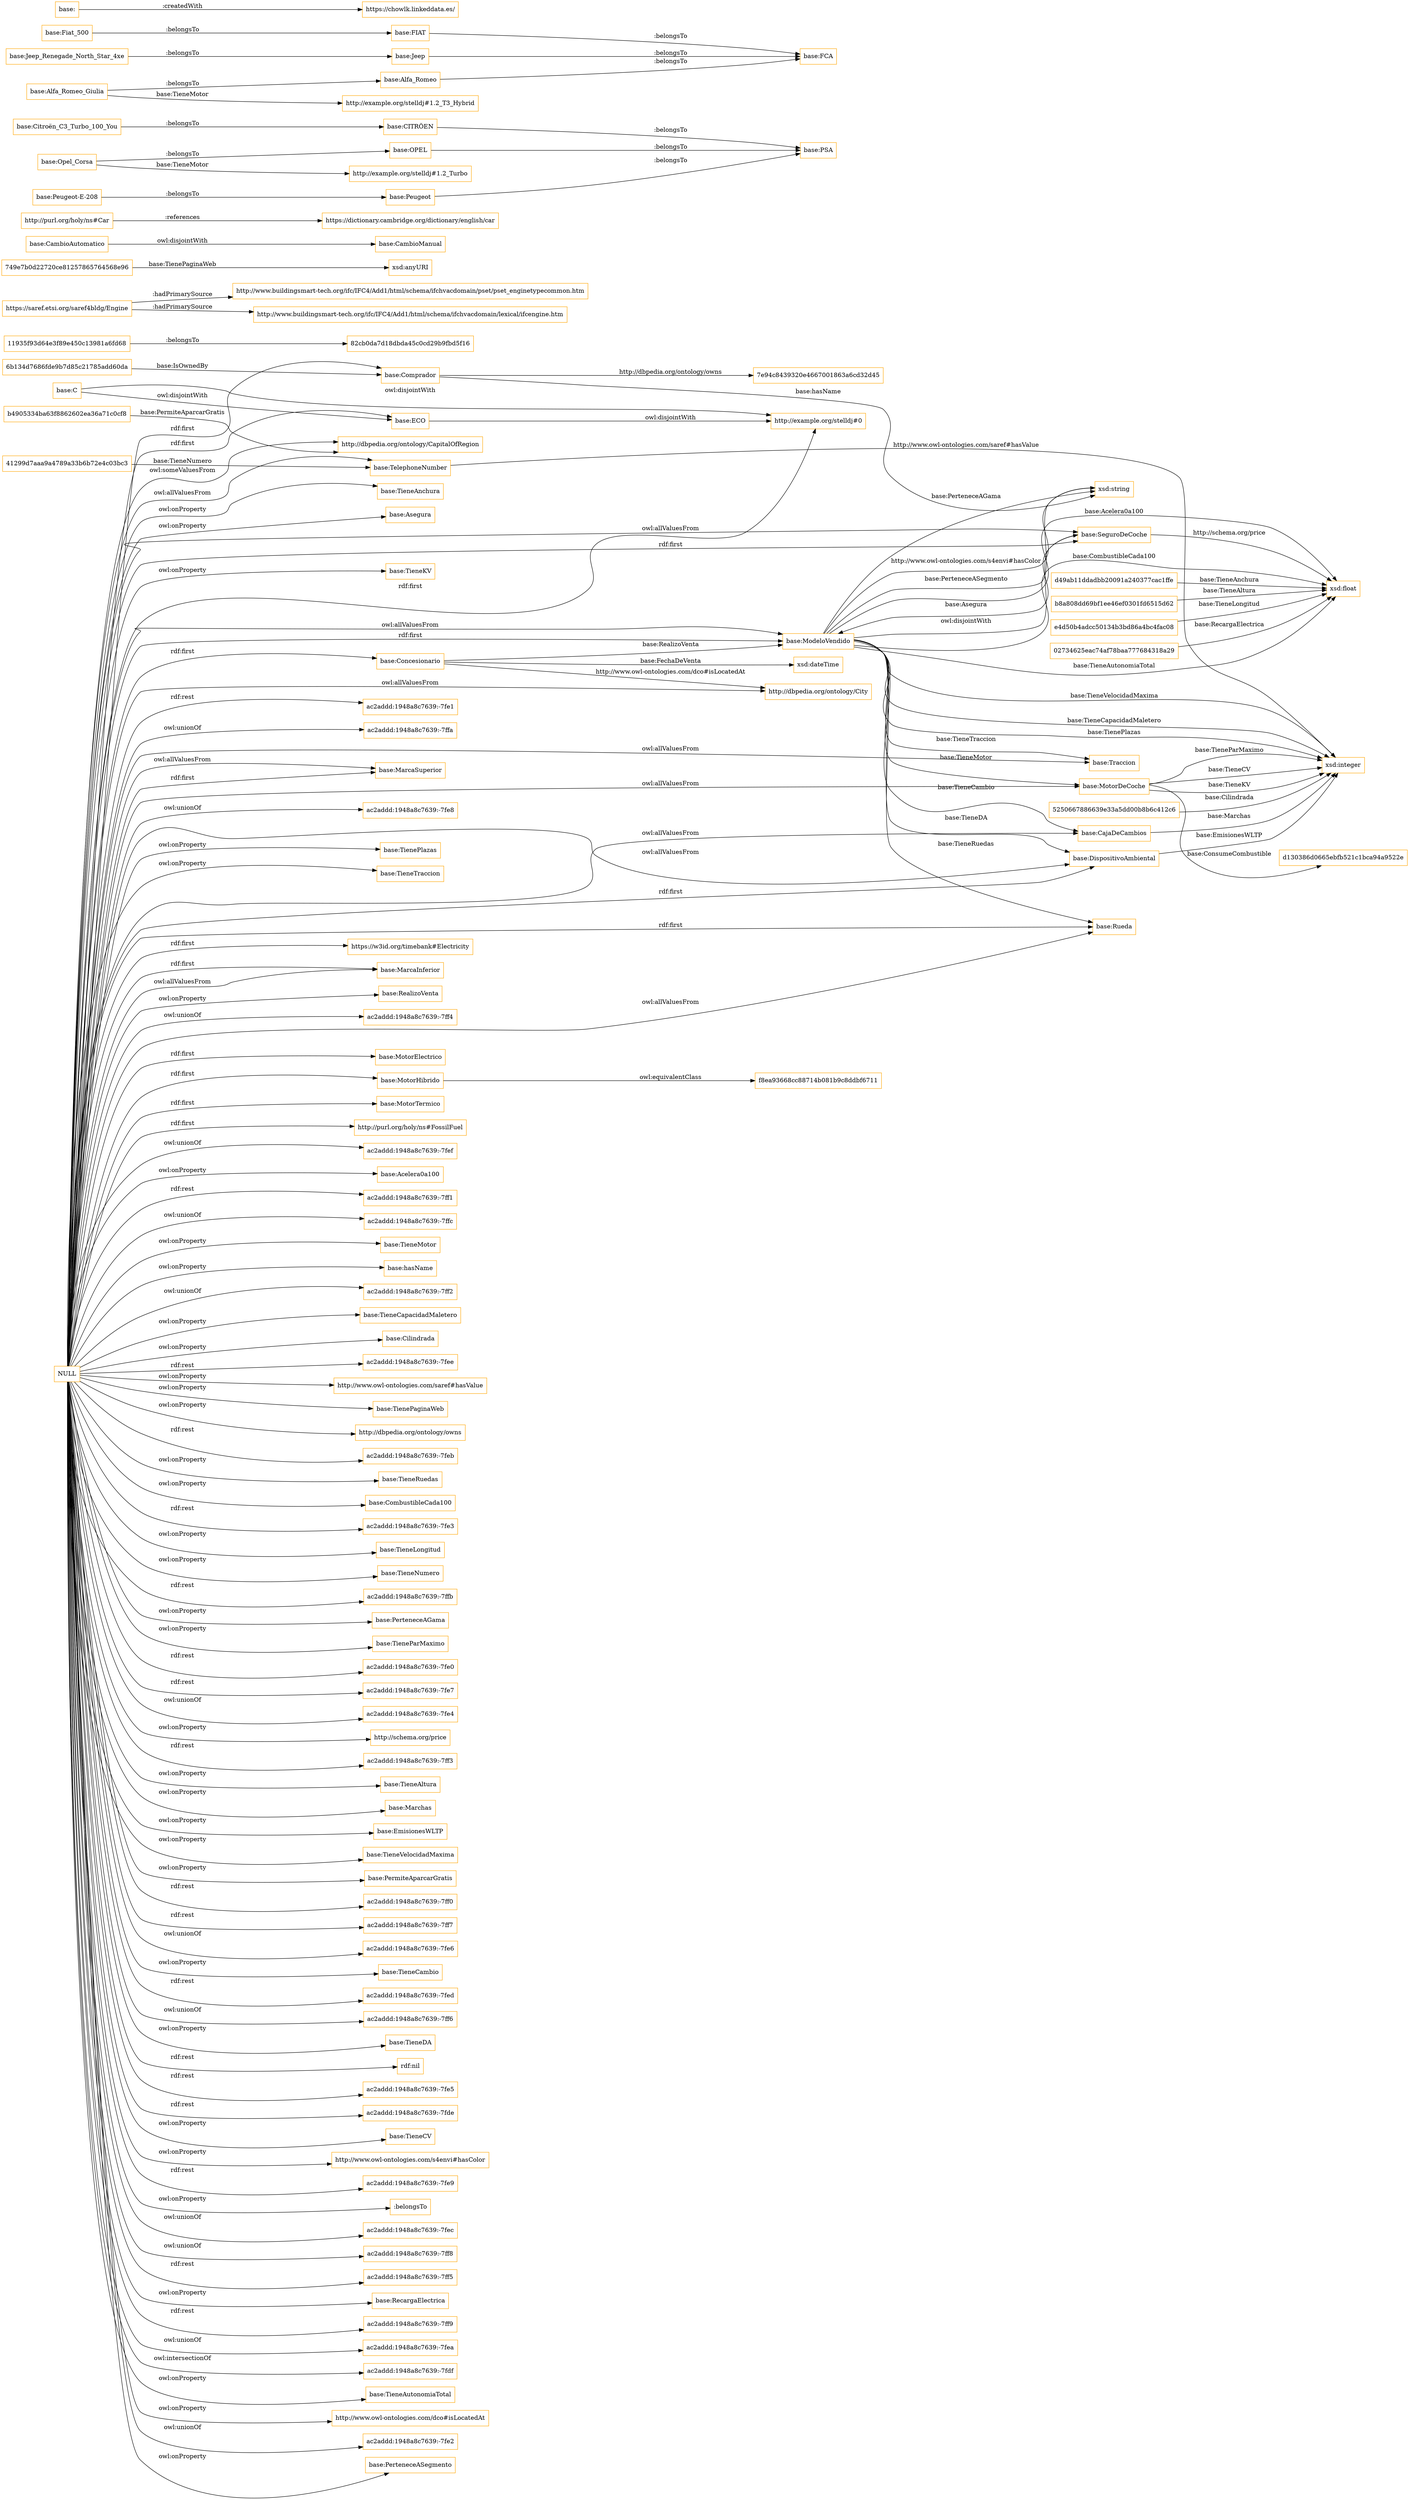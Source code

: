 digraph ar2dtool_diagram { 
rankdir=LR;
size="1501"
node [shape = rectangle, color="orange"]; "base:Traccion" "6b134d7686fde9b7d85c21785add60da" "d49ab11ddadbb20091a240377cac1ffe" "base:SeguroDeCoche" "b8a808dd69bf1ee46ef0301fd6515d62" "base:MarcaSuperior" "http://dbpedia.org/ontology/CapitalOfRegion" "11935f93d64e3f89e450c13981a6fd68" "base:DispositivoAmbiental" "41299d7aaa9a4789a33b6b72e4c03bc3" "https://saref.etsi.org/saref4bldg/Engine" "d130386d0665ebfb521c1bca94a9522e" "base:TelephoneNumber" "base:Comprador" "f8ea93668cc88714b081b9c8ddbf6711" "base:MotorDeCoche" "749e7b0d22720ce81257865764568e96" "base:Rueda" "base:Concesionario" "base:CambioManual" "b4905334ba63f8862602ea36a71c0cf8" "https://w3id.org/timebank#Electricity" "base:CajaDeCambios" "base:MarcaInferior" "base:CambioAutomatico" "http://dbpedia.org/ontology/City" "base:C" "base:ECO" "http://purl.org/holy/ns#Car" "base:ModeloVendido" "base:MotorElectrico" "base:MotorHibrido" "7e94c8439320e4667001863a6cd32d45" "82cb0da7d18dbda45c0cd29b9fbd5f16" "http://example.org/stelldj#0" "5250667886639e33a5dd00b8b6c412c6" "e4d50b4adcc50134b3bd86a4bc4fac08" "base:MotorTermico" "http://purl.org/holy/ns#FossilFuel" "02734625eac74af78baa777684318a29" ; /*classes style*/
	"base:C" -> "http://example.org/stelldj#0" [ label = "owl:disjointWith" ];
	"base:C" -> "base:ECO" [ label = "owl:disjointWith" ];
	"base:Citroën_C3_Turbo_100_You" -> "base:CITRÖEN" [ label = ":belongsTo" ];
	"base:Fiat_500" -> "base:FIAT" [ label = ":belongsTo" ];
	"base:Jeep_Renegade_North_Star_4xe" -> "base:Jeep" [ label = ":belongsTo" ];
	"http://purl.org/holy/ns#Car" -> "https://dictionary.cambridge.org/dictionary/english/car" [ label = ":references" ];
	"base:Opel_Corsa" -> "base:OPEL" [ label = ":belongsTo" ];
	"base:Opel_Corsa" -> "http://example.org/stelldj#1.2_Turbo" [ label = "base:TieneMotor" ];
	"base:Alfa_Romeo_Giulia" -> "base:Alfa_Romeo" [ label = ":belongsTo" ];
	"base:Alfa_Romeo_Giulia" -> "http://example.org/stelldj#1.2_T3_Hybrid" [ label = "base:TieneMotor" ];
	"base:CITRÖEN" -> "base:PSA" [ label = ":belongsTo" ];
	"base:FIAT" -> "base:FCA" [ label = ":belongsTo" ];
	"base:CambioAutomatico" -> "base:CambioManual" [ label = "owl:disjointWith" ];
	"NULL" -> "ac2addd:1948a8c7639:-7fef" [ label = "owl:unionOf" ];
	"NULL" -> "base:Traccion" [ label = "owl:allValuesFrom" ];
	"NULL" -> "base:Acelera0a100" [ label = "owl:onProperty" ];
	"NULL" -> "ac2addd:1948a8c7639:-7ff1" [ label = "rdf:rest" ];
	"NULL" -> "base:MarcaInferior" [ label = "owl:allValuesFrom" ];
	"NULL" -> "ac2addd:1948a8c7639:-7ffc" [ label = "owl:unionOf" ];
	"NULL" -> "base:TieneMotor" [ label = "owl:onProperty" ];
	"NULL" -> "base:hasName" [ label = "owl:onProperty" ];
	"NULL" -> "ac2addd:1948a8c7639:-7ff2" [ label = "owl:unionOf" ];
	"NULL" -> "base:Comprador" [ label = "rdf:first" ];
	"NULL" -> "base:TieneCapacidadMaletero" [ label = "owl:onProperty" ];
	"NULL" -> "base:Cilindrada" [ label = "owl:onProperty" ];
	"NULL" -> "ac2addd:1948a8c7639:-7fee" [ label = "rdf:rest" ];
	"NULL" -> "base:MotorTermico" [ label = "rdf:first" ];
	"NULL" -> "http://www.owl-ontologies.com/saref#hasValue" [ label = "owl:onProperty" ];
	"NULL" -> "base:TienePaginaWeb" [ label = "owl:onProperty" ];
	"NULL" -> "http://dbpedia.org/ontology/owns" [ label = "owl:onProperty" ];
	"NULL" -> "ac2addd:1948a8c7639:-7feb" [ label = "rdf:rest" ];
	"NULL" -> "base:TieneRuedas" [ label = "owl:onProperty" ];
	"NULL" -> "base:CombustibleCada100" [ label = "owl:onProperty" ];
	"NULL" -> "ac2addd:1948a8c7639:-7fe3" [ label = "rdf:rest" ];
	"NULL" -> "base:TieneLongitud" [ label = "owl:onProperty" ];
	"NULL" -> "base:TieneNumero" [ label = "owl:onProperty" ];
	"NULL" -> "http://example.org/stelldj#0" [ label = "rdf:first" ];
	"NULL" -> "ac2addd:1948a8c7639:-7ffb" [ label = "rdf:rest" ];
	"NULL" -> "base:ModeloVendido" [ label = "owl:allValuesFrom" ];
	"NULL" -> "base:PerteneceAGama" [ label = "owl:onProperty" ];
	"NULL" -> "base:TieneParMaximo" [ label = "owl:onProperty" ];
	"NULL" -> "ac2addd:1948a8c7639:-7fe0" [ label = "rdf:rest" ];
	"NULL" -> "ac2addd:1948a8c7639:-7fe7" [ label = "rdf:rest" ];
	"NULL" -> "ac2addd:1948a8c7639:-7fe4" [ label = "owl:unionOf" ];
	"NULL" -> "http://schema.org/price" [ label = "owl:onProperty" ];
	"NULL" -> "ac2addd:1948a8c7639:-7ff3" [ label = "rdf:rest" ];
	"NULL" -> "base:TieneAltura" [ label = "owl:onProperty" ];
	"NULL" -> "base:Marchas" [ label = "owl:onProperty" ];
	"NULL" -> "base:EmisionesWLTP" [ label = "owl:onProperty" ];
	"NULL" -> "base:TieneVelocidadMaxima" [ label = "owl:onProperty" ];
	"NULL" -> "base:PermiteAparcarGratis" [ label = "owl:onProperty" ];
	"NULL" -> "ac2addd:1948a8c7639:-7ff0" [ label = "rdf:rest" ];
	"NULL" -> "ac2addd:1948a8c7639:-7ff7" [ label = "rdf:rest" ];
	"NULL" -> "base:ModeloVendido" [ label = "rdf:first" ];
	"NULL" -> "base:Rueda" [ label = "owl:allValuesFrom" ];
	"NULL" -> "base:CajaDeCambios" [ label = "owl:allValuesFrom" ];
	"NULL" -> "ac2addd:1948a8c7639:-7fe6" [ label = "owl:unionOf" ];
	"NULL" -> "base:TieneCambio" [ label = "owl:onProperty" ];
	"NULL" -> "ac2addd:1948a8c7639:-7fed" [ label = "rdf:rest" ];
	"NULL" -> "ac2addd:1948a8c7639:-7ff6" [ label = "owl:unionOf" ];
	"NULL" -> "https://w3id.org/timebank#Electricity" [ label = "rdf:first" ];
	"NULL" -> "base:TieneDA" [ label = "owl:onProperty" ];
	"NULL" -> "rdf:nil" [ label = "rdf:rest" ];
	"NULL" -> "ac2addd:1948a8c7639:-7fe5" [ label = "rdf:rest" ];
	"NULL" -> "base:DispositivoAmbiental" [ label = "owl:allValuesFrom" ];
	"NULL" -> "ac2addd:1948a8c7639:-7fde" [ label = "rdf:rest" ];
	"NULL" -> "base:DispositivoAmbiental" [ label = "rdf:first" ];
	"NULL" -> "base:TieneCV" [ label = "owl:onProperty" ];
	"NULL" -> "http://purl.org/holy/ns#FossilFuel" [ label = "rdf:first" ];
	"NULL" -> "http://www.owl-ontologies.com/s4envi#hasColor" [ label = "owl:onProperty" ];
	"NULL" -> "base:MarcaSuperior" [ label = "rdf:first" ];
	"NULL" -> "ac2addd:1948a8c7639:-7fe9" [ label = "rdf:rest" ];
	"NULL" -> ":belongsTo" [ label = "owl:onProperty" ];
	"NULL" -> "ac2addd:1948a8c7639:-7fec" [ label = "owl:unionOf" ];
	"NULL" -> "ac2addd:1948a8c7639:-7ff8" [ label = "owl:unionOf" ];
	"NULL" -> "ac2addd:1948a8c7639:-7ff5" [ label = "rdf:rest" ];
	"NULL" -> "base:SeguroDeCoche" [ label = "owl:allValuesFrom" ];
	"NULL" -> "base:SeguroDeCoche" [ label = "rdf:first" ];
	"NULL" -> "base:Concesionario" [ label = "rdf:first" ];
	"NULL" -> "base:MotorElectrico" [ label = "rdf:first" ];
	"NULL" -> "base:RecargaElectrica" [ label = "owl:onProperty" ];
	"NULL" -> "base:Rueda" [ label = "rdf:first" ];
	"NULL" -> "ac2addd:1948a8c7639:-7ff9" [ label = "rdf:rest" ];
	"NULL" -> "ac2addd:1948a8c7639:-7fea" [ label = "owl:unionOf" ];
	"NULL" -> "ac2addd:1948a8c7639:-7fdf" [ label = "owl:intersectionOf" ];
	"NULL" -> "base:ECO" [ label = "rdf:first" ];
	"NULL" -> "base:TieneAutonomiaTotal" [ label = "owl:onProperty" ];
	"NULL" -> "http://www.owl-ontologies.com/dco#isLocatedAt" [ label = "owl:onProperty" ];
	"NULL" -> "base:MarcaInferior" [ label = "rdf:first" ];
	"NULL" -> "ac2addd:1948a8c7639:-7fe2" [ label = "owl:unionOf" ];
	"NULL" -> "http://dbpedia.org/ontology/CapitalOfRegion" [ label = "owl:someValuesFrom" ];
	"NULL" -> "base:MotorHibrido" [ label = "rdf:first" ];
	"NULL" -> "base:PerteneceASegmento" [ label = "owl:onProperty" ];
	"NULL" -> "base:TieneAnchura" [ label = "owl:onProperty" ];
	"NULL" -> "base:TelephoneNumber" [ label = "owl:allValuesFrom" ];
	"NULL" -> "base:MotorDeCoche" [ label = "owl:allValuesFrom" ];
	"NULL" -> "base:Asegura" [ label = "owl:onProperty" ];
	"NULL" -> "base:MarcaSuperior" [ label = "owl:allValuesFrom" ];
	"NULL" -> "http://dbpedia.org/ontology/City" [ label = "owl:allValuesFrom" ];
	"NULL" -> "base:TieneKV" [ label = "owl:onProperty" ];
	"NULL" -> "ac2addd:1948a8c7639:-7fe1" [ label = "rdf:rest" ];
	"NULL" -> "ac2addd:1948a8c7639:-7ffa" [ label = "owl:unionOf" ];
	"NULL" -> "ac2addd:1948a8c7639:-7fe8" [ label = "owl:unionOf" ];
	"NULL" -> "base:TienePlazas" [ label = "owl:onProperty" ];
	"NULL" -> "base:TieneTraccion" [ label = "owl:onProperty" ];
	"NULL" -> "base:RealizoVenta" [ label = "owl:onProperty" ];
	"NULL" -> "ac2addd:1948a8c7639:-7ff4" [ label = "owl:unionOf" ];
	"base:Alfa_Romeo" -> "base:FCA" [ label = ":belongsTo" ];
	"base:Peugeot" -> "base:PSA" [ label = ":belongsTo" ];
	"base:Jeep" -> "base:FCA" [ label = ":belongsTo" ];
	"base:OPEL" -> "base:PSA" [ label = ":belongsTo" ];
	"base:MotorHibrido" -> "f8ea93668cc88714b081b9c8ddbf6711" [ label = "owl:equivalentClass" ];
	"base:Peugeot-E-208" -> "base:Peugeot" [ label = ":belongsTo" ];
	"https://saref.etsi.org/saref4bldg/Engine" -> "http://www.buildingsmart-tech.org/ifc/IFC4/Add1/html/schema/ifchvacdomain/pset/pset_enginetypecommon.htm" [ label = ":hadPrimarySource" ];
	"https://saref.etsi.org/saref4bldg/Engine" -> "http://www.buildingsmart-tech.org/ifc/IFC4/Add1/html/schema/ifchvacdomain/lexical/ifcengine.htm" [ label = ":hadPrimarySource" ];
	"base:ECO" -> "http://example.org/stelldj#0" [ label = "owl:disjointWith" ];
	"base:ModeloVendido" -> "base:SeguroDeCoche" [ label = "owl:disjointWith" ];
	"base:" -> "https://chowlk.linkeddata.es/" [ label = ":createdWith" ];
	"6b134d7686fde9b7d85c21785add60da" -> "base:Comprador" [ label = "base:IsOwnedBy" ];
	"base:Comprador" -> "xsd:string" [ label = "base:hasName" ];
	"base:Concesionario" -> "xsd:dateTime" [ label = "base:FechaDeVenta" ];
	"41299d7aaa9a4789a33b6b72e4c03bc3" -> "base:TelephoneNumber" [ label = "base:TieneNumero" ];
	"base:ModeloVendido" -> "base:Traccion" [ label = "base:TieneTraccion" ];
	"749e7b0d22720ce81257865764568e96" -> "xsd:anyURI" [ label = "base:TienePaginaWeb" ];
	"e4d50b4adcc50134b3bd86a4bc4fac08" -> "xsd:float" [ label = "base:TieneLongitud" ];
	"b8a808dd69bf1ee46ef0301fd6515d62" -> "xsd:float" [ label = "base:TieneAltura" ];
	"base:ModeloVendido" -> "xsd:float" [ label = "base:Acelera0a100" ];
	"base:MotorDeCoche" -> "xsd:integer" [ label = "base:TieneCV" ];
	"base:TelephoneNumber" -> "xsd:integer" [ label = "http://www.owl-ontologies.com/saref#hasValue" ];
	"base:ModeloVendido" -> "base:Rueda" [ label = "base:TieneRuedas" ];
	"base:MotorDeCoche" -> "d130386d0665ebfb521c1bca94a9522e" [ label = "base:ConsumeCombustible" ];
	"base:Concesionario" -> "base:ModeloVendido" [ label = "base:RealizoVenta" ];
	"base:Concesionario" -> "http://dbpedia.org/ontology/City" [ label = "http://www.owl-ontologies.com/dco#isLocatedAt" ];
	"base:SeguroDeCoche" -> "xsd:float" [ label = "http://schema.org/price" ];
	"base:SeguroDeCoche" -> "base:ModeloVendido" [ label = "base:Asegura" ];
	"base:ModeloVendido" -> "base:DispositivoAmbiental" [ label = "base:TieneDA" ];
	"base:ModeloVendido" -> "base:CajaDeCambios" [ label = "base:TieneCambio" ];
	"base:ModeloVendido" -> "xsd:float" [ label = "base:CombustibleCada100" ];
	"d49ab11ddadbb20091a240377cac1ffe" -> "xsd:float" [ label = "base:TieneAnchura" ];
	"base:ModeloVendido" -> "xsd:string" [ label = "base:PerteneceAGama" ];
	"base:ModeloVendido" -> "xsd:integer" [ label = "base:TieneVelocidadMaxima" ];
	"base:ModeloVendido" -> "xsd:integer" [ label = "base:TieneCapacidadMaletero" ];
	"base:MotorDeCoche" -> "xsd:integer" [ label = "base:TieneKV" ];
	"base:ModeloVendido" -> "xsd:string" [ label = "http://www.owl-ontologies.com/s4envi#hasColor" ];
	"base:ModeloVendido" -> "xsd:float" [ label = "base:TieneAutonomiaTotal" ];
	"11935f93d64e3f89e450c13981a6fd68" -> "82cb0da7d18dbda45c0cd29b9fbd5f16" [ label = ":belongsTo" ];
	"base:CajaDeCambios" -> "xsd:integer" [ label = "base:Marchas" ];
	"base:ModeloVendido" -> "base:MotorDeCoche" [ label = "base:TieneMotor" ];
	"base:ModeloVendido" -> "xsd:string" [ label = "base:PerteneceASegmento" ];
	"02734625eac74af78baa777684318a29" -> "xsd:float" [ label = "base:RecargaElectrica" ];
	"base:Comprador" -> "7e94c8439320e4667001863a6cd32d45" [ label = "http://dbpedia.org/ontology/owns" ];
	"base:ModeloVendido" -> "xsd:integer" [ label = "base:TienePlazas" ];
	"base:MotorDeCoche" -> "xsd:integer" [ label = "base:TieneParMaximo" ];
	"5250667886639e33a5dd00b8b6c412c6" -> "xsd:integer" [ label = "base:Cilindrada" ];
	"base:DispositivoAmbiental" -> "xsd:integer" [ label = "base:EmisionesWLTP" ];
	"b4905334ba63f8862602ea36a71c0cf8" -> "http://dbpedia.org/ontology/CapitalOfRegion" [ label = "base:PermiteAparcarGratis" ];

}
